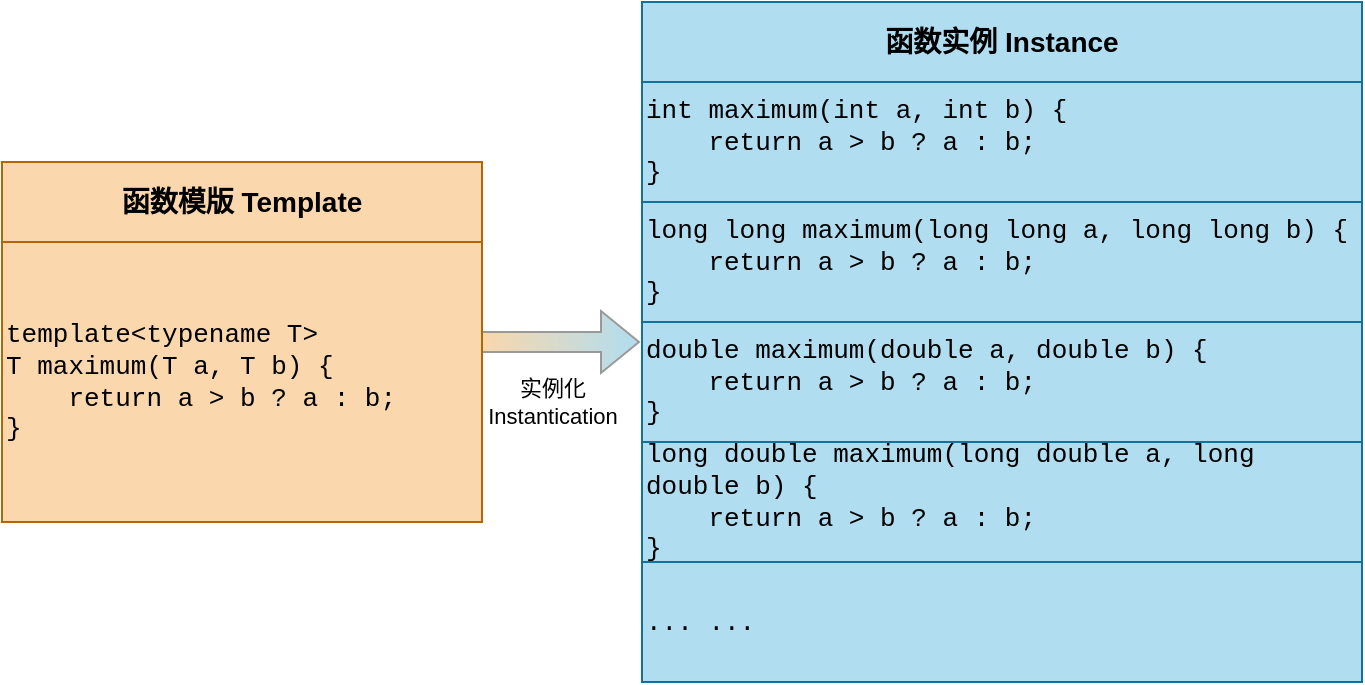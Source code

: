 <mxfile version="22.1.15" type="device">
  <diagram name="Page-1" id="WivWE3mhOam1CFP_KGNA">
    <mxGraphModel dx="850" dy="583" grid="1" gridSize="10" guides="1" tooltips="1" connect="1" arrows="1" fold="1" page="1" pageScale="1" pageWidth="850" pageHeight="1100" math="0" shadow="0">
      <root>
        <mxCell id="0" />
        <mxCell id="1" parent="0" />
        <mxCell id="025VR_v_wAJTkgm_SIhR-11" value="" style="edgeStyle=orthogonalEdgeStyle;rounded=0;orthogonalLoop=1;jettySize=auto;html=1;shape=flexArrow;fillColor=#fad7ac;strokeColor=#999999;gradientColor=#B1DDF0;gradientDirection=east;" edge="1" parent="1">
          <mxGeometry relative="1" as="geometry">
            <mxPoint x="269" y="220" as="sourcePoint" />
            <mxPoint x="349" y="220" as="targetPoint" />
          </mxGeometry>
        </mxCell>
        <mxCell id="025VR_v_wAJTkgm_SIhR-12" value="实例化&lt;br&gt;Instantication" style="edgeLabel;html=1;align=center;verticalAlign=middle;resizable=0;points=[];" vertex="1" connectable="0" parent="025VR_v_wAJTkgm_SIhR-11">
          <mxGeometry x="-0.096" y="-2" relative="1" as="geometry">
            <mxPoint y="28" as="offset" />
          </mxGeometry>
        </mxCell>
        <mxCell id="025VR_v_wAJTkgm_SIhR-1" value="函数模版 Template" style="swimlane;whiteSpace=wrap;html=1;startSize=40;fillColor=#fad7ac;strokeColor=#b46504;fontSize=14;" vertex="1" parent="1">
          <mxGeometry x="30" y="130" width="240" height="180" as="geometry">
            <mxRectangle x="330" y="250" width="90" height="30" as="alternateBounds" />
          </mxGeometry>
        </mxCell>
        <mxCell id="025VR_v_wAJTkgm_SIhR-4" value="&lt;div style=&quot;border-color: var(--border-color); font-family: Consolas, &amp;quot;Courier New&amp;quot;, monospace; font-size: 13px;&quot;&gt;template&amp;lt;typename T&amp;gt;&lt;/div&gt;&lt;div style=&quot;border-color: var(--border-color); font-family: Consolas, &amp;quot;Courier New&amp;quot;, monospace; font-size: 13px;&quot;&gt;T maximum(T a, T b) {&lt;/div&gt;&lt;div style=&quot;border-color: var(--border-color); font-family: Consolas, &amp;quot;Courier New&amp;quot;, monospace; font-size: 13px;&quot;&gt;&amp;nbsp; &amp;nbsp; return a &amp;gt; b ? a : b;&amp;nbsp;&lt;/div&gt;&lt;div style=&quot;border-color: var(--border-color); font-family: Consolas, &amp;quot;Courier New&amp;quot;, monospace; font-size: 13px;&quot;&gt;}&lt;/div&gt;" style="text;html=1;strokeColor=#b46504;fillColor=#fad7ac;align=left;verticalAlign=middle;whiteSpace=wrap;rounded=0;" vertex="1" parent="025VR_v_wAJTkgm_SIhR-1">
          <mxGeometry y="40" width="240" height="140" as="geometry" />
        </mxCell>
        <mxCell id="025VR_v_wAJTkgm_SIhR-5" value="&lt;font style=&quot;font-size: 14px;&quot;&gt;函数实例 Instance&lt;/font&gt;" style="swimlane;whiteSpace=wrap;html=1;startSize=40;fillColor=#b1ddf0;strokeColor=#10739e;" vertex="1" parent="1">
          <mxGeometry x="350" y="50" width="360" height="340" as="geometry" />
        </mxCell>
        <mxCell id="025VR_v_wAJTkgm_SIhR-6" value="&lt;div style=&quot;border-color: var(--border-color); font-family: Consolas, &amp;quot;Courier New&amp;quot;, monospace; font-size: 13px;&quot;&gt;&lt;span style=&quot;background-color: initial;&quot;&gt;int maximum(int a, int b) {&lt;/span&gt;&lt;br&gt;&lt;/div&gt;&lt;div style=&quot;border-color: var(--border-color); font-family: Consolas, &amp;quot;Courier New&amp;quot;, monospace; font-size: 13px;&quot;&gt;&amp;nbsp; &amp;nbsp; return a &amp;gt; b ? a : b;&amp;nbsp;&lt;/div&gt;&lt;div style=&quot;border-color: var(--border-color); font-family: Consolas, &amp;quot;Courier New&amp;quot;, monospace; font-size: 13px;&quot;&gt;}&lt;/div&gt;" style="text;html=1;strokeColor=#10739e;fillColor=#b1ddf0;align=left;verticalAlign=middle;whiteSpace=wrap;rounded=0;" vertex="1" parent="025VR_v_wAJTkgm_SIhR-5">
          <mxGeometry y="40" width="360" height="60" as="geometry" />
        </mxCell>
        <mxCell id="025VR_v_wAJTkgm_SIhR-7" value="&lt;div style=&quot;border-color: var(--border-color); font-family: Consolas, &amp;quot;Courier New&amp;quot;, monospace; font-size: 13px;&quot;&gt;&lt;span style=&quot;background-color: initial;&quot;&gt;long long maximum(long long a, long long b) {&lt;/span&gt;&lt;br&gt;&lt;/div&gt;&lt;div style=&quot;border-color: var(--border-color); font-family: Consolas, &amp;quot;Courier New&amp;quot;, monospace; font-size: 13px;&quot;&gt;&amp;nbsp; &amp;nbsp; return a &amp;gt; b ? a : b;&amp;nbsp;&lt;/div&gt;&lt;div style=&quot;border-color: var(--border-color); font-family: Consolas, &amp;quot;Courier New&amp;quot;, monospace; font-size: 13px;&quot;&gt;}&lt;/div&gt;" style="text;html=1;strokeColor=#10739e;fillColor=#b1ddf0;align=left;verticalAlign=middle;whiteSpace=wrap;rounded=0;" vertex="1" parent="025VR_v_wAJTkgm_SIhR-5">
          <mxGeometry y="100" width="360" height="60" as="geometry" />
        </mxCell>
        <mxCell id="025VR_v_wAJTkgm_SIhR-8" value="&lt;div style=&quot;border-color: var(--border-color); font-family: Consolas, &amp;quot;Courier New&amp;quot;, monospace; font-size: 13px;&quot;&gt;&lt;span style=&quot;background-color: initial;&quot;&gt;double maximum(double a, double b) {&lt;/span&gt;&lt;br&gt;&lt;/div&gt;&lt;div style=&quot;border-color: var(--border-color); font-family: Consolas, &amp;quot;Courier New&amp;quot;, monospace; font-size: 13px;&quot;&gt;&amp;nbsp; &amp;nbsp; return a &amp;gt; b ? a : b;&amp;nbsp;&lt;/div&gt;&lt;div style=&quot;border-color: var(--border-color); font-family: Consolas, &amp;quot;Courier New&amp;quot;, monospace; font-size: 13px;&quot;&gt;}&lt;/div&gt;" style="text;html=1;strokeColor=#10739e;fillColor=#b1ddf0;align=left;verticalAlign=middle;whiteSpace=wrap;rounded=0;" vertex="1" parent="025VR_v_wAJTkgm_SIhR-5">
          <mxGeometry y="160" width="360" height="60" as="geometry" />
        </mxCell>
        <mxCell id="025VR_v_wAJTkgm_SIhR-9" value="&lt;div style=&quot;border-color: var(--border-color); font-family: Consolas, &amp;quot;Courier New&amp;quot;, monospace; font-size: 13px;&quot;&gt;&lt;span style=&quot;background-color: initial;&quot;&gt;long double maximum(long double a, long double b) {&lt;/span&gt;&lt;br&gt;&lt;/div&gt;&lt;div style=&quot;border-color: var(--border-color); font-family: Consolas, &amp;quot;Courier New&amp;quot;, monospace; font-size: 13px;&quot;&gt;&amp;nbsp; &amp;nbsp; return a &amp;gt; b ? a : b;&amp;nbsp;&lt;/div&gt;&lt;div style=&quot;border-color: var(--border-color); font-family: Consolas, &amp;quot;Courier New&amp;quot;, monospace; font-size: 13px;&quot;&gt;}&lt;/div&gt;" style="text;html=1;strokeColor=#10739e;fillColor=#b1ddf0;align=left;verticalAlign=middle;whiteSpace=wrap;rounded=0;" vertex="1" parent="025VR_v_wAJTkgm_SIhR-5">
          <mxGeometry y="220" width="360" height="60" as="geometry" />
        </mxCell>
        <mxCell id="025VR_v_wAJTkgm_SIhR-10" value="&lt;div style=&quot;border-color: var(--border-color); font-family: Consolas, &amp;quot;Courier New&amp;quot;, monospace; font-size: 13px;&quot;&gt;... ...&lt;/div&gt;" style="text;html=1;strokeColor=#10739e;fillColor=#b1ddf0;align=left;verticalAlign=middle;whiteSpace=wrap;rounded=0;" vertex="1" parent="025VR_v_wAJTkgm_SIhR-5">
          <mxGeometry y="280" width="360" height="60" as="geometry" />
        </mxCell>
      </root>
    </mxGraphModel>
  </diagram>
</mxfile>

